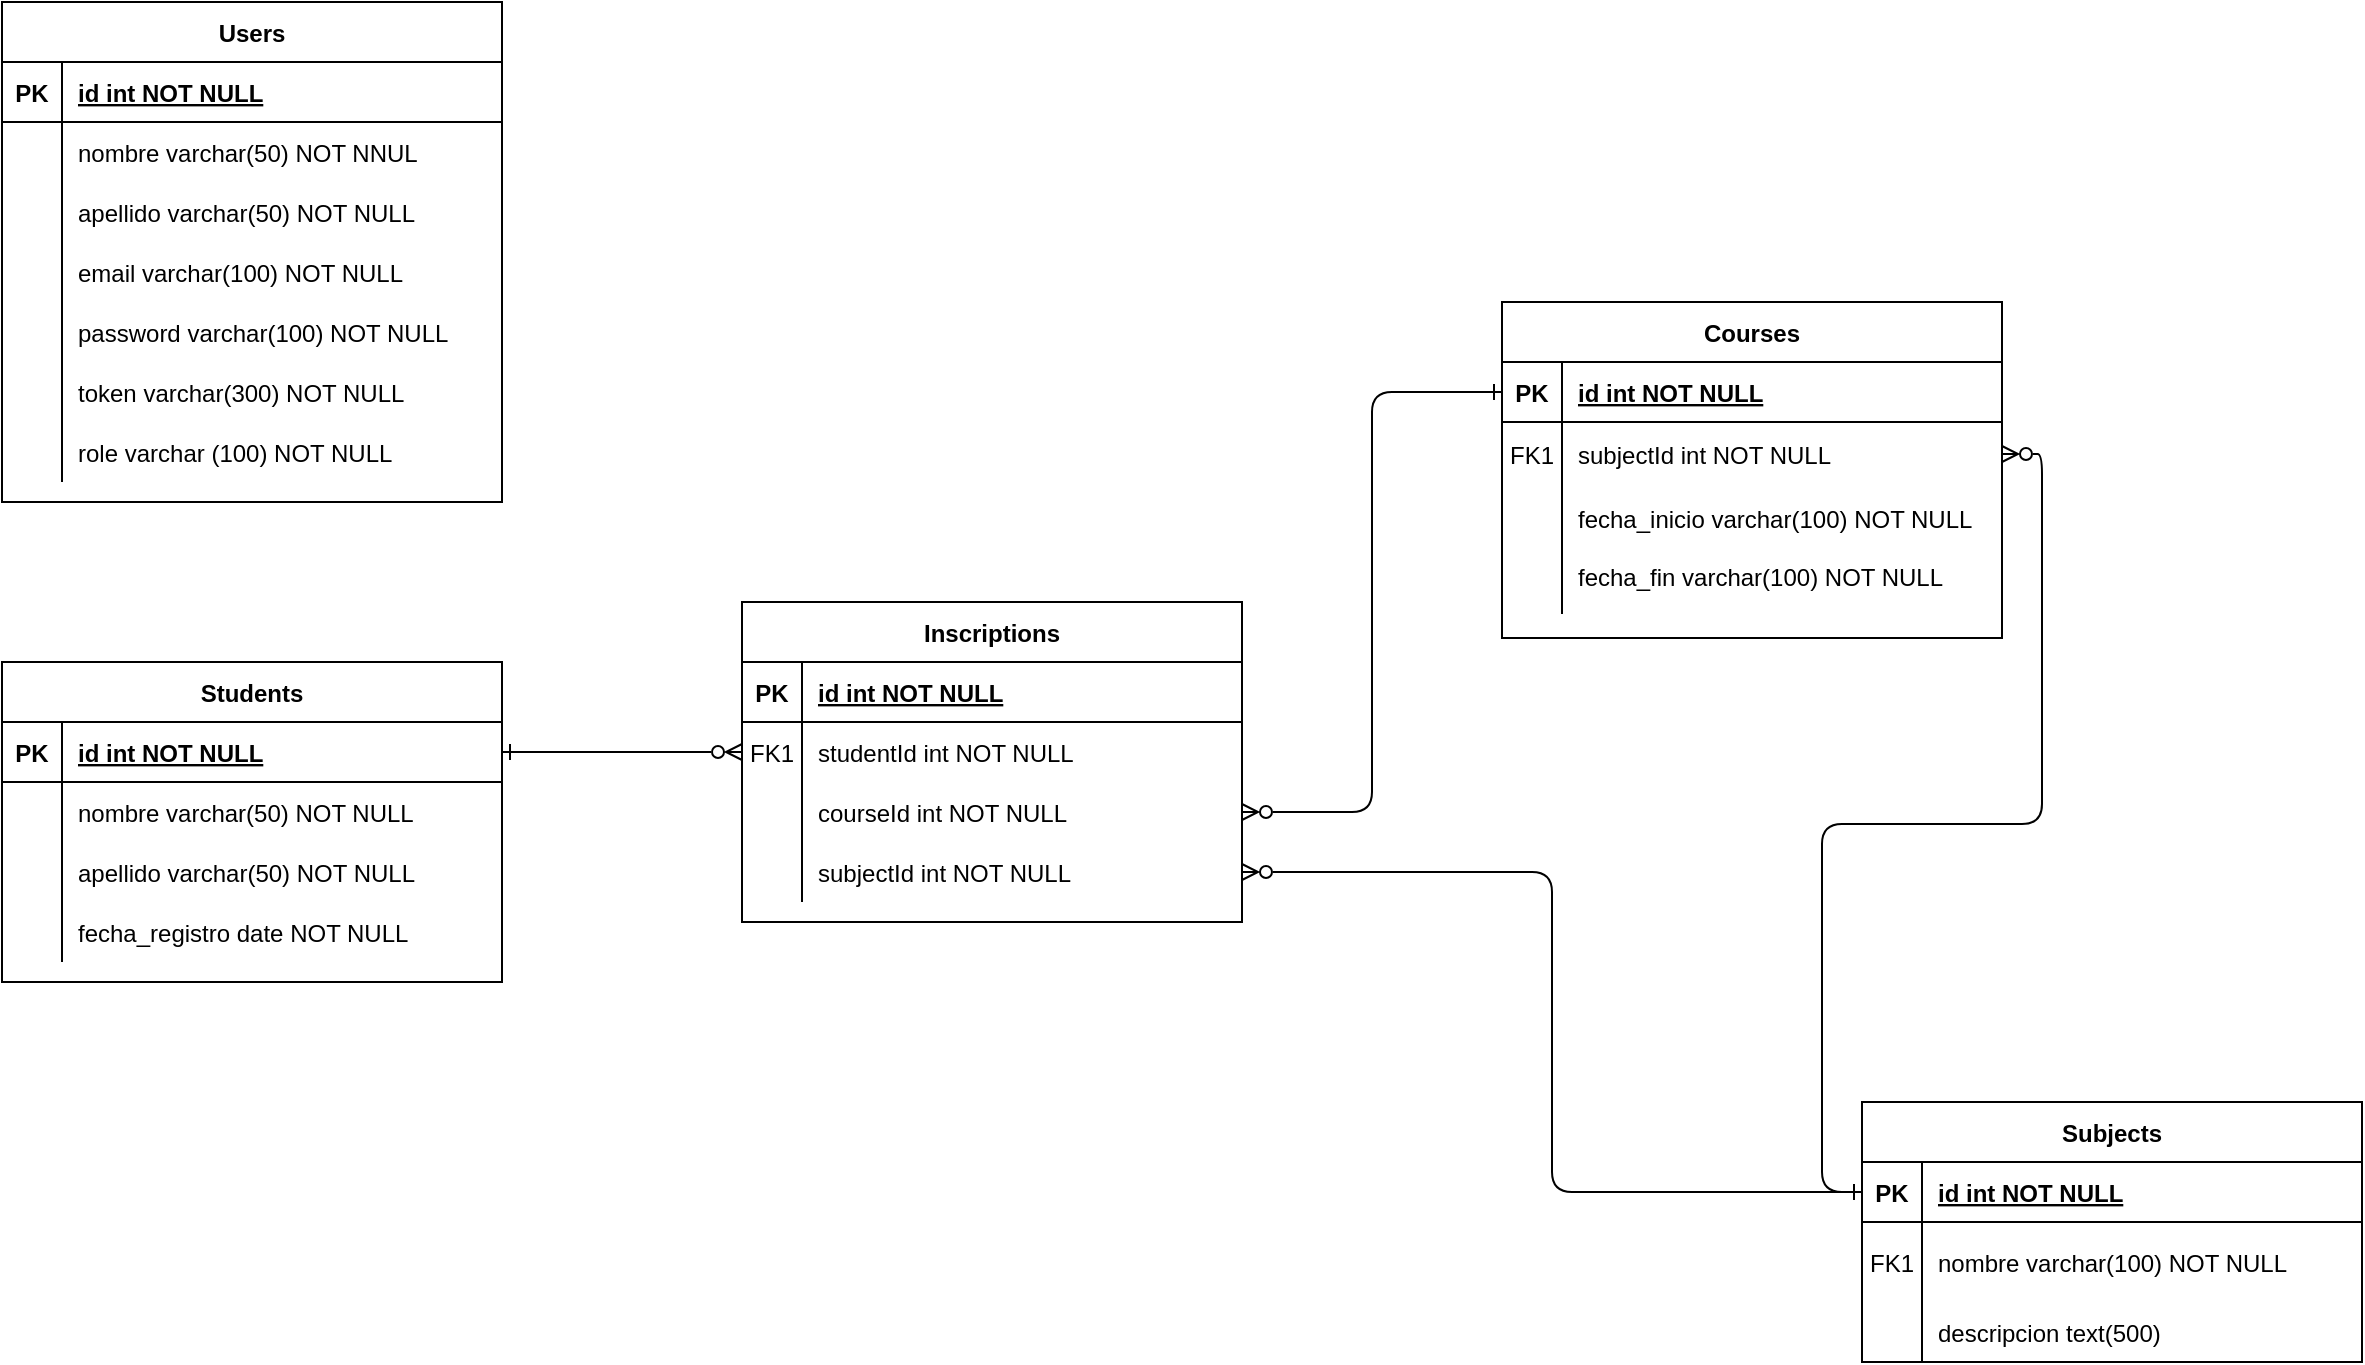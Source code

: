<mxfile>
    <diagram id="R2lEEEUBdFMjLlhIrx00" nombre="Page-1">
        <mxGraphModel dx="1395" dy="236" grid="1" gridSize="10" guides="1" tooltips="1" connect="1" arrows="1" fold="1" page="1" pageScale="1" pageWidth="850" pageHeight="1100" math="0" shadow="0" extFonts="Permanent Marker^https://fonts.googleapis.com/css?family=Permanent+Marker">
            <root>
                <mxCell id="0"/>
                <mxCell id="1" parent="0"/>
                <mxCell id="aKHoFoaBiYuZaeKjpAfl-1" value="Courses" style="shape=table;startSize=30;container=1;collapsible=1;childLayout=tableLayout;fixedRows=1;rowLines=0;fontStyle=1;align=center;resizeLast=1;" parent="1" vertex="1">
                    <mxGeometry x="150" y="360" width="250" height="168" as="geometry">
                        <mxRectangle x="90" y="370" width="80" height="30" as="alternateBounds"/>
                    </mxGeometry>
                </mxCell>
                <mxCell id="aKHoFoaBiYuZaeKjpAfl-2" value="" style="shape=partialRectangle;collapsible=0;dropTarget=0;pointerEvents=0;fillColor=none;points=[[0,0.5],[1,0.5]];portConstraint=eastwest;top=0;left=0;right=0;bottom=1;" parent="aKHoFoaBiYuZaeKjpAfl-1" vertex="1">
                    <mxGeometry y="30" width="250" height="30" as="geometry"/>
                </mxCell>
                <mxCell id="aKHoFoaBiYuZaeKjpAfl-3" value="PK" style="shape=partialRectangle;overflow=hidden;connectable=0;fillColor=none;top=0;left=0;bottom=0;right=0;fontStyle=1;" parent="aKHoFoaBiYuZaeKjpAfl-2" vertex="1">
                    <mxGeometry width="30" height="30" as="geometry">
                        <mxRectangle width="30" height="30" as="alternateBounds"/>
                    </mxGeometry>
                </mxCell>
                <mxCell id="aKHoFoaBiYuZaeKjpAfl-4" value="id int NOT NULL" style="shape=partialRectangle;overflow=hidden;connectable=0;fillColor=none;top=0;left=0;bottom=0;right=0;align=left;spacingLeft=6;fontStyle=5;" parent="aKHoFoaBiYuZaeKjpAfl-2" vertex="1">
                    <mxGeometry x="30" width="220" height="30" as="geometry">
                        <mxRectangle width="220" height="30" as="alternateBounds"/>
                    </mxGeometry>
                </mxCell>
                <mxCell id="aKHoFoaBiYuZaeKjpAfl-49" style="shape=partialRectangle;collapsible=0;dropTarget=0;pointerEvents=0;fillColor=none;points=[[0,0.5],[1,0.5]];portConstraint=eastwest;top=0;left=0;right=0;bottom=0;" parent="aKHoFoaBiYuZaeKjpAfl-1" vertex="1">
                    <mxGeometry y="60" width="250" height="32" as="geometry"/>
                </mxCell>
                <mxCell id="aKHoFoaBiYuZaeKjpAfl-50" value="FK1" style="shape=partialRectangle;overflow=hidden;connectable=0;fillColor=none;top=0;left=0;bottom=0;right=0;" parent="aKHoFoaBiYuZaeKjpAfl-49" vertex="1">
                    <mxGeometry width="30" height="32" as="geometry">
                        <mxRectangle width="30" height="32" as="alternateBounds"/>
                    </mxGeometry>
                </mxCell>
                <mxCell id="aKHoFoaBiYuZaeKjpAfl-51" value="subjectId int NOT NULL" style="shape=partialRectangle;overflow=hidden;connectable=0;fillColor=none;top=0;left=0;bottom=0;right=0;align=left;spacingLeft=6;verticalAlign=middle;" parent="aKHoFoaBiYuZaeKjpAfl-49" vertex="1">
                    <mxGeometry x="30" width="220" height="32" as="geometry">
                        <mxRectangle width="220" height="32" as="alternateBounds"/>
                    </mxGeometry>
                </mxCell>
                <mxCell id="aKHoFoaBiYuZaeKjpAfl-5" value="" style="shape=partialRectangle;collapsible=0;dropTarget=0;pointerEvents=0;fillColor=none;points=[[0,0.5],[1,0.5]];portConstraint=eastwest;top=0;left=0;right=0;bottom=0;" parent="aKHoFoaBiYuZaeKjpAfl-1" vertex="1">
                    <mxGeometry y="92" width="250" height="32" as="geometry"/>
                </mxCell>
                <mxCell id="aKHoFoaBiYuZaeKjpAfl-6" value="" style="shape=partialRectangle;overflow=hidden;connectable=0;fillColor=none;top=0;left=0;bottom=0;right=0;" parent="aKHoFoaBiYuZaeKjpAfl-5" vertex="1">
                    <mxGeometry width="30" height="32" as="geometry">
                        <mxRectangle width="30" height="32" as="alternateBounds"/>
                    </mxGeometry>
                </mxCell>
                <mxCell id="aKHoFoaBiYuZaeKjpAfl-7" value="fecha_inicio varchar(100) NOT NULL" style="shape=partialRectangle;overflow=hidden;connectable=0;fillColor=none;top=0;left=0;bottom=0;right=0;align=left;spacingLeft=6;verticalAlign=middle;" parent="aKHoFoaBiYuZaeKjpAfl-5" vertex="1">
                    <mxGeometry x="30" width="220" height="32" as="geometry">
                        <mxRectangle width="220" height="32" as="alternateBounds"/>
                    </mxGeometry>
                </mxCell>
                <mxCell id="aKHoFoaBiYuZaeKjpAfl-46" style="shape=partialRectangle;collapsible=0;dropTarget=0;pointerEvents=0;fillColor=none;points=[[0,0.5],[1,0.5]];portConstraint=eastwest;top=0;left=0;right=0;bottom=0;" parent="aKHoFoaBiYuZaeKjpAfl-1" vertex="1">
                    <mxGeometry y="124" width="250" height="32" as="geometry"/>
                </mxCell>
                <mxCell id="aKHoFoaBiYuZaeKjpAfl-47" style="shape=partialRectangle;overflow=hidden;connectable=0;fillColor=none;top=0;left=0;bottom=0;right=0;" parent="aKHoFoaBiYuZaeKjpAfl-46" vertex="1">
                    <mxGeometry width="30" height="32" as="geometry">
                        <mxRectangle width="30" height="32" as="alternateBounds"/>
                    </mxGeometry>
                </mxCell>
                <mxCell id="aKHoFoaBiYuZaeKjpAfl-48" value="fecha_fin varchar(100) NOT NULL" style="shape=partialRectangle;overflow=hidden;connectable=0;fillColor=none;top=0;left=0;bottom=0;right=0;align=left;spacingLeft=6;verticalAlign=top;" parent="aKHoFoaBiYuZaeKjpAfl-46" vertex="1">
                    <mxGeometry x="30" width="220" height="32" as="geometry">
                        <mxRectangle width="220" height="32" as="alternateBounds"/>
                    </mxGeometry>
                </mxCell>
                <mxCell id="aKHoFoaBiYuZaeKjpAfl-23" value="" style="edgeStyle=orthogonalEdgeStyle;rounded=1;orthogonalLoop=1;jettySize=auto;html=1;endArrow=ERzeroToMany;endFill=0;startArrow=ERone;startFill=0;entryX=1;entryY=0.5;entryDx=0;entryDy=0;exitX=0;exitY=0.5;exitDx=0;exitDy=0;" parent="1" source="aKHoFoaBiYuZaeKjpAfl-16" target="aKHoFoaBiYuZaeKjpAfl-49" edge="1">
                    <mxGeometry relative="1" as="geometry"/>
                </mxCell>
                <mxCell id="aKHoFoaBiYuZaeKjpAfl-15" value="Subjects" style="shape=table;startSize=30;container=1;collapsible=1;childLayout=tableLayout;fixedRows=1;rowLines=0;fontStyle=1;align=center;resizeLast=1;" parent="1" vertex="1">
                    <mxGeometry x="330" y="760" width="250" height="130" as="geometry">
                        <mxRectangle x="90" y="370" width="80" height="30" as="alternateBounds"/>
                    </mxGeometry>
                </mxCell>
                <mxCell id="aKHoFoaBiYuZaeKjpAfl-16" value="" style="shape=partialRectangle;collapsible=0;dropTarget=0;pointerEvents=0;fillColor=none;points=[[0,0.5],[1,0.5]];portConstraint=eastwest;top=0;left=0;right=0;bottom=1;" parent="aKHoFoaBiYuZaeKjpAfl-15" vertex="1">
                    <mxGeometry y="30" width="250" height="30" as="geometry"/>
                </mxCell>
                <mxCell id="aKHoFoaBiYuZaeKjpAfl-17" value="PK" style="shape=partialRectangle;overflow=hidden;connectable=0;fillColor=none;top=0;left=0;bottom=0;right=0;fontStyle=1;" parent="aKHoFoaBiYuZaeKjpAfl-16" vertex="1">
                    <mxGeometry width="30" height="30" as="geometry">
                        <mxRectangle width="30" height="30" as="alternateBounds"/>
                    </mxGeometry>
                </mxCell>
                <mxCell id="aKHoFoaBiYuZaeKjpAfl-18" value="id int NOT NULL" style="shape=partialRectangle;overflow=hidden;connectable=0;fillColor=none;top=0;left=0;bottom=0;right=0;align=left;spacingLeft=6;fontStyle=5;" parent="aKHoFoaBiYuZaeKjpAfl-16" vertex="1">
                    <mxGeometry x="30" width="220" height="30" as="geometry">
                        <mxRectangle width="220" height="30" as="alternateBounds"/>
                    </mxGeometry>
                </mxCell>
                <mxCell id="aKHoFoaBiYuZaeKjpAfl-19" value="" style="shape=partialRectangle;collapsible=0;dropTarget=0;pointerEvents=0;fillColor=none;points=[[0,0.5],[1,0.5]];portConstraint=eastwest;top=0;left=0;right=0;bottom=0;" parent="aKHoFoaBiYuZaeKjpAfl-15" vertex="1">
                    <mxGeometry y="60" width="250" height="40" as="geometry"/>
                </mxCell>
                <mxCell id="aKHoFoaBiYuZaeKjpAfl-20" value="FK1" style="shape=partialRectangle;overflow=hidden;connectable=0;fillColor=none;top=0;left=0;bottom=0;right=0;" parent="aKHoFoaBiYuZaeKjpAfl-19" vertex="1">
                    <mxGeometry width="30" height="40" as="geometry">
                        <mxRectangle width="30" height="40" as="alternateBounds"/>
                    </mxGeometry>
                </mxCell>
                <mxCell id="aKHoFoaBiYuZaeKjpAfl-21" value="nombre varchar(100) NOT NULL" style="shape=partialRectangle;overflow=hidden;connectable=0;fillColor=none;top=0;left=0;bottom=0;right=0;align=left;spacingLeft=6;verticalAlign=middle;" parent="aKHoFoaBiYuZaeKjpAfl-19" vertex="1">
                    <mxGeometry x="30" width="220" height="40" as="geometry">
                        <mxRectangle width="220" height="40" as="alternateBounds"/>
                    </mxGeometry>
                </mxCell>
                <mxCell id="aKHoFoaBiYuZaeKjpAfl-40" style="shape=partialRectangle;collapsible=0;dropTarget=0;pointerEvents=0;fillColor=none;points=[[0,0.5],[1,0.5]];portConstraint=eastwest;top=0;left=0;right=0;bottom=0;" parent="aKHoFoaBiYuZaeKjpAfl-15" vertex="1">
                    <mxGeometry y="100" width="250" height="30" as="geometry"/>
                </mxCell>
                <mxCell id="aKHoFoaBiYuZaeKjpAfl-41" style="shape=partialRectangle;overflow=hidden;connectable=0;fillColor=none;top=0;left=0;bottom=0;right=0;" parent="aKHoFoaBiYuZaeKjpAfl-40" vertex="1">
                    <mxGeometry width="30" height="30" as="geometry">
                        <mxRectangle width="30" height="30" as="alternateBounds"/>
                    </mxGeometry>
                </mxCell>
                <mxCell id="aKHoFoaBiYuZaeKjpAfl-42" value="descripcion text(500)" style="shape=partialRectangle;overflow=hidden;connectable=0;fillColor=none;top=0;left=0;bottom=0;right=0;align=left;spacingLeft=6;verticalAlign=middle;" parent="aKHoFoaBiYuZaeKjpAfl-40" vertex="1">
                    <mxGeometry x="30" width="220" height="30" as="geometry">
                        <mxRectangle width="220" height="30" as="alternateBounds"/>
                    </mxGeometry>
                </mxCell>
                <mxCell id="aKHoFoaBiYuZaeKjpAfl-52" value="Students" style="shape=table;startSize=30;container=1;collapsible=1;childLayout=tableLayout;fixedRows=1;rowLines=0;fontStyle=1;align=center;resizeLast=1;" parent="1" vertex="1">
                    <mxGeometry x="-600" y="540" width="250" height="160" as="geometry"/>
                </mxCell>
                <mxCell id="aKHoFoaBiYuZaeKjpAfl-53" value="" style="shape=partialRectangle;collapsible=0;dropTarget=0;pointerEvents=0;fillColor=none;points=[[0,0.5],[1,0.5]];portConstraint=eastwest;top=0;left=0;right=0;bottom=1;" parent="aKHoFoaBiYuZaeKjpAfl-52" vertex="1">
                    <mxGeometry y="30" width="250" height="30" as="geometry"/>
                </mxCell>
                <mxCell id="aKHoFoaBiYuZaeKjpAfl-54" value="PK" style="shape=partialRectangle;overflow=hidden;connectable=0;fillColor=none;top=0;left=0;bottom=0;right=0;fontStyle=1;" parent="aKHoFoaBiYuZaeKjpAfl-53" vertex="1">
                    <mxGeometry width="30" height="30" as="geometry">
                        <mxRectangle width="30" height="30" as="alternateBounds"/>
                    </mxGeometry>
                </mxCell>
                <mxCell id="aKHoFoaBiYuZaeKjpAfl-55" value="id int NOT NULL " style="shape=partialRectangle;overflow=hidden;connectable=0;fillColor=none;top=0;left=0;bottom=0;right=0;align=left;spacingLeft=6;fontStyle=5;" parent="aKHoFoaBiYuZaeKjpAfl-53" vertex="1">
                    <mxGeometry x="30" width="220" height="30" as="geometry">
                        <mxRectangle width="220" height="30" as="alternateBounds"/>
                    </mxGeometry>
                </mxCell>
                <mxCell id="aKHoFoaBiYuZaeKjpAfl-56" value="" style="shape=partialRectangle;collapsible=0;dropTarget=0;pointerEvents=0;fillColor=none;points=[[0,0.5],[1,0.5]];portConstraint=eastwest;top=0;left=0;right=0;bottom=0;" parent="aKHoFoaBiYuZaeKjpAfl-52" vertex="1">
                    <mxGeometry y="60" width="250" height="30" as="geometry"/>
                </mxCell>
                <mxCell id="aKHoFoaBiYuZaeKjpAfl-57" value="" style="shape=partialRectangle;overflow=hidden;connectable=0;fillColor=none;top=0;left=0;bottom=0;right=0;" parent="aKHoFoaBiYuZaeKjpAfl-56" vertex="1">
                    <mxGeometry width="30" height="30" as="geometry">
                        <mxRectangle width="30" height="30" as="alternateBounds"/>
                    </mxGeometry>
                </mxCell>
                <mxCell id="aKHoFoaBiYuZaeKjpAfl-58" value="nombre varchar(50) NOT NULL" style="shape=partialRectangle;overflow=hidden;connectable=0;fillColor=none;top=0;left=0;bottom=0;right=0;align=left;spacingLeft=6;" parent="aKHoFoaBiYuZaeKjpAfl-56" vertex="1">
                    <mxGeometry x="30" width="220" height="30" as="geometry">
                        <mxRectangle width="220" height="30" as="alternateBounds"/>
                    </mxGeometry>
                </mxCell>
                <mxCell id="aKHoFoaBiYuZaeKjpAfl-59" style="shape=partialRectangle;collapsible=0;dropTarget=0;pointerEvents=0;fillColor=none;points=[[0,0.5],[1,0.5]];portConstraint=eastwest;top=0;left=0;right=0;bottom=0;" parent="aKHoFoaBiYuZaeKjpAfl-52" vertex="1">
                    <mxGeometry y="90" width="250" height="30" as="geometry"/>
                </mxCell>
                <mxCell id="aKHoFoaBiYuZaeKjpAfl-60" style="shape=partialRectangle;overflow=hidden;connectable=0;fillColor=none;top=0;left=0;bottom=0;right=0;" parent="aKHoFoaBiYuZaeKjpAfl-59" vertex="1">
                    <mxGeometry width="30" height="30" as="geometry">
                        <mxRectangle width="30" height="30" as="alternateBounds"/>
                    </mxGeometry>
                </mxCell>
                <mxCell id="aKHoFoaBiYuZaeKjpAfl-61" value="apellido varchar(50) NOT NULL" style="shape=partialRectangle;overflow=hidden;connectable=0;fillColor=none;top=0;left=0;bottom=0;right=0;align=left;spacingLeft=6;" parent="aKHoFoaBiYuZaeKjpAfl-59" vertex="1">
                    <mxGeometry x="30" width="220" height="30" as="geometry">
                        <mxRectangle width="220" height="30" as="alternateBounds"/>
                    </mxGeometry>
                </mxCell>
                <mxCell id="aKHoFoaBiYuZaeKjpAfl-62" style="shape=partialRectangle;collapsible=0;dropTarget=0;pointerEvents=0;fillColor=none;points=[[0,0.5],[1,0.5]];portConstraint=eastwest;top=0;left=0;right=0;bottom=0;" parent="aKHoFoaBiYuZaeKjpAfl-52" vertex="1">
                    <mxGeometry y="120" width="250" height="30" as="geometry"/>
                </mxCell>
                <mxCell id="aKHoFoaBiYuZaeKjpAfl-63" style="shape=partialRectangle;overflow=hidden;connectable=0;fillColor=none;top=0;left=0;bottom=0;right=0;" parent="aKHoFoaBiYuZaeKjpAfl-62" vertex="1">
                    <mxGeometry width="30" height="30" as="geometry">
                        <mxRectangle width="30" height="30" as="alternateBounds"/>
                    </mxGeometry>
                </mxCell>
                <mxCell id="aKHoFoaBiYuZaeKjpAfl-64" value="fecha_registro date NOT NULL" style="shape=partialRectangle;overflow=hidden;connectable=0;fillColor=none;top=0;left=0;bottom=0;right=0;align=left;spacingLeft=6;" parent="aKHoFoaBiYuZaeKjpAfl-62" vertex="1">
                    <mxGeometry x="30" width="220" height="30" as="geometry">
                        <mxRectangle width="220" height="30" as="alternateBounds"/>
                    </mxGeometry>
                </mxCell>
                <mxCell id="aKHoFoaBiYuZaeKjpAfl-77" value="Inscriptions" style="shape=table;startSize=30;container=1;collapsible=1;childLayout=tableLayout;fixedRows=1;rowLines=0;fontStyle=1;align=center;resizeLast=1;" parent="1" vertex="1">
                    <mxGeometry x="-230" y="510" width="250" height="160" as="geometry"/>
                </mxCell>
                <mxCell id="aKHoFoaBiYuZaeKjpAfl-78" value="" style="shape=partialRectangle;collapsible=0;dropTarget=0;pointerEvents=0;fillColor=none;points=[[0,0.5],[1,0.5]];portConstraint=eastwest;top=0;left=0;right=0;bottom=1;" parent="aKHoFoaBiYuZaeKjpAfl-77" vertex="1">
                    <mxGeometry y="30" width="250" height="30" as="geometry"/>
                </mxCell>
                <mxCell id="aKHoFoaBiYuZaeKjpAfl-79" value="PK" style="shape=partialRectangle;overflow=hidden;connectable=0;fillColor=none;top=0;left=0;bottom=0;right=0;fontStyle=1;" parent="aKHoFoaBiYuZaeKjpAfl-78" vertex="1">
                    <mxGeometry width="30" height="30" as="geometry">
                        <mxRectangle width="30" height="30" as="alternateBounds"/>
                    </mxGeometry>
                </mxCell>
                <mxCell id="aKHoFoaBiYuZaeKjpAfl-80" value="id int NOT NULL " style="shape=partialRectangle;overflow=hidden;connectable=0;fillColor=none;top=0;left=0;bottom=0;right=0;align=left;spacingLeft=6;fontStyle=5;" parent="aKHoFoaBiYuZaeKjpAfl-78" vertex="1">
                    <mxGeometry x="30" width="220" height="30" as="geometry">
                        <mxRectangle width="220" height="30" as="alternateBounds"/>
                    </mxGeometry>
                </mxCell>
                <mxCell id="aKHoFoaBiYuZaeKjpAfl-81" value="" style="shape=partialRectangle;collapsible=0;dropTarget=0;pointerEvents=0;fillColor=none;points=[[0,0.5],[1,0.5]];portConstraint=eastwest;top=0;left=0;right=0;bottom=0;" parent="aKHoFoaBiYuZaeKjpAfl-77" vertex="1">
                    <mxGeometry y="60" width="250" height="30" as="geometry"/>
                </mxCell>
                <mxCell id="aKHoFoaBiYuZaeKjpAfl-82" value="FK1" style="shape=partialRectangle;overflow=hidden;connectable=0;fillColor=none;top=0;left=0;bottom=0;right=0;" parent="aKHoFoaBiYuZaeKjpAfl-81" vertex="1">
                    <mxGeometry width="30" height="30" as="geometry">
                        <mxRectangle width="30" height="30" as="alternateBounds"/>
                    </mxGeometry>
                </mxCell>
                <mxCell id="aKHoFoaBiYuZaeKjpAfl-83" value="studentId int NOT NULL" style="shape=partialRectangle;overflow=hidden;connectable=0;fillColor=none;top=0;left=0;bottom=0;right=0;align=left;spacingLeft=6;" parent="aKHoFoaBiYuZaeKjpAfl-81" vertex="1">
                    <mxGeometry x="30" width="220" height="30" as="geometry">
                        <mxRectangle width="220" height="30" as="alternateBounds"/>
                    </mxGeometry>
                </mxCell>
                <mxCell id="aKHoFoaBiYuZaeKjpAfl-84" style="shape=partialRectangle;collapsible=0;dropTarget=0;pointerEvents=0;fillColor=none;points=[[0,0.5],[1,0.5]];portConstraint=eastwest;top=0;left=0;right=0;bottom=0;" parent="aKHoFoaBiYuZaeKjpAfl-77" vertex="1">
                    <mxGeometry y="90" width="250" height="30" as="geometry"/>
                </mxCell>
                <mxCell id="aKHoFoaBiYuZaeKjpAfl-85" style="shape=partialRectangle;overflow=hidden;connectable=0;fillColor=none;top=0;left=0;bottom=0;right=0;" parent="aKHoFoaBiYuZaeKjpAfl-84" vertex="1">
                    <mxGeometry width="30" height="30" as="geometry">
                        <mxRectangle width="30" height="30" as="alternateBounds"/>
                    </mxGeometry>
                </mxCell>
                <mxCell id="aKHoFoaBiYuZaeKjpAfl-86" value="courseId int NOT NULL" style="shape=partialRectangle;overflow=hidden;connectable=0;fillColor=none;top=0;left=0;bottom=0;right=0;align=left;spacingLeft=6;" parent="aKHoFoaBiYuZaeKjpAfl-84" vertex="1">
                    <mxGeometry x="30" width="220" height="30" as="geometry">
                        <mxRectangle width="220" height="30" as="alternateBounds"/>
                    </mxGeometry>
                </mxCell>
                <mxCell id="aKHoFoaBiYuZaeKjpAfl-87" style="shape=partialRectangle;collapsible=0;dropTarget=0;pointerEvents=0;fillColor=none;points=[[0,0.5],[1,0.5]];portConstraint=eastwest;top=0;left=0;right=0;bottom=0;" parent="aKHoFoaBiYuZaeKjpAfl-77" vertex="1">
                    <mxGeometry y="120" width="250" height="30" as="geometry"/>
                </mxCell>
                <mxCell id="aKHoFoaBiYuZaeKjpAfl-88" style="shape=partialRectangle;overflow=hidden;connectable=0;fillColor=none;top=0;left=0;bottom=0;right=0;" parent="aKHoFoaBiYuZaeKjpAfl-87" vertex="1">
                    <mxGeometry width="30" height="30" as="geometry">
                        <mxRectangle width="30" height="30" as="alternateBounds"/>
                    </mxGeometry>
                </mxCell>
                <mxCell id="aKHoFoaBiYuZaeKjpAfl-89" value="subjectId int NOT NULL" style="shape=partialRectangle;overflow=hidden;connectable=0;fillColor=none;top=0;left=0;bottom=0;right=0;align=left;spacingLeft=6;" parent="aKHoFoaBiYuZaeKjpAfl-87" vertex="1">
                    <mxGeometry x="30" width="220" height="30" as="geometry">
                        <mxRectangle width="220" height="30" as="alternateBounds"/>
                    </mxGeometry>
                </mxCell>
                <mxCell id="aKHoFoaBiYuZaeKjpAfl-102" style="edgeStyle=orthogonalEdgeStyle;rounded=1;orthogonalLoop=1;jettySize=auto;html=1;entryX=0;entryY=0.5;entryDx=0;entryDy=0;endArrow=ERzeroToMany;endFill=0;startArrow=ERone;startFill=0;" parent="1" source="aKHoFoaBiYuZaeKjpAfl-53" target="aKHoFoaBiYuZaeKjpAfl-81" edge="1">
                    <mxGeometry relative="1" as="geometry"/>
                </mxCell>
                <mxCell id="aKHoFoaBiYuZaeKjpAfl-103" style="edgeStyle=orthogonalEdgeStyle;rounded=1;orthogonalLoop=1;jettySize=auto;html=1;endArrow=ERzeroToMany;endFill=0;startArrow=ERone;startFill=0;" parent="1" source="aKHoFoaBiYuZaeKjpAfl-2" target="aKHoFoaBiYuZaeKjpAfl-84" edge="1">
                    <mxGeometry relative="1" as="geometry"/>
                </mxCell>
                <mxCell id="aKHoFoaBiYuZaeKjpAfl-104" style="edgeStyle=orthogonalEdgeStyle;rounded=1;orthogonalLoop=1;jettySize=auto;html=1;entryX=1;entryY=0.5;entryDx=0;entryDy=0;endArrow=ERzeroToMany;endFill=0;startArrow=ERone;startFill=0;" parent="1" source="aKHoFoaBiYuZaeKjpAfl-16" target="aKHoFoaBiYuZaeKjpAfl-87" edge="1">
                    <mxGeometry relative="1" as="geometry"/>
                </mxCell>
                <mxCell id="aKHoFoaBiYuZaeKjpAfl-105" value="Users" style="shape=table;startSize=30;container=1;collapsible=1;childLayout=tableLayout;fixedRows=1;rowLines=0;fontStyle=1;align=center;resizeLast=1;" parent="1" vertex="1">
                    <mxGeometry x="-600" y="210" width="250" height="250" as="geometry"/>
                </mxCell>
                <mxCell id="aKHoFoaBiYuZaeKjpAfl-106" value="" style="shape=partialRectangle;collapsible=0;dropTarget=0;pointerEvents=0;fillColor=none;points=[[0,0.5],[1,0.5]];portConstraint=eastwest;top=0;left=0;right=0;bottom=1;" parent="aKHoFoaBiYuZaeKjpAfl-105" vertex="1">
                    <mxGeometry y="30" width="250" height="30" as="geometry"/>
                </mxCell>
                <mxCell id="aKHoFoaBiYuZaeKjpAfl-107" value="PK" style="shape=partialRectangle;overflow=hidden;connectable=0;fillColor=none;top=0;left=0;bottom=0;right=0;fontStyle=1;" parent="aKHoFoaBiYuZaeKjpAfl-106" vertex="1">
                    <mxGeometry width="30" height="30" as="geometry">
                        <mxRectangle width="30" height="30" as="alternateBounds"/>
                    </mxGeometry>
                </mxCell>
                <mxCell id="aKHoFoaBiYuZaeKjpAfl-108" value="id int NOT NULL " style="shape=partialRectangle;overflow=hidden;connectable=0;fillColor=none;top=0;left=0;bottom=0;right=0;align=left;spacingLeft=6;fontStyle=5;" parent="aKHoFoaBiYuZaeKjpAfl-106" vertex="1">
                    <mxGeometry x="30" width="220" height="30" as="geometry">
                        <mxRectangle width="220" height="30" as="alternateBounds"/>
                    </mxGeometry>
                </mxCell>
                <mxCell id="aKHoFoaBiYuZaeKjpAfl-109" value="" style="shape=partialRectangle;collapsible=0;dropTarget=0;pointerEvents=0;fillColor=none;points=[[0,0.5],[1,0.5]];portConstraint=eastwest;top=0;left=0;right=0;bottom=0;" parent="aKHoFoaBiYuZaeKjpAfl-105" vertex="1">
                    <mxGeometry y="60" width="250" height="30" as="geometry"/>
                </mxCell>
                <mxCell id="aKHoFoaBiYuZaeKjpAfl-110" value="" style="shape=partialRectangle;overflow=hidden;connectable=0;fillColor=none;top=0;left=0;bottom=0;right=0;" parent="aKHoFoaBiYuZaeKjpAfl-109" vertex="1">
                    <mxGeometry width="30" height="30" as="geometry">
                        <mxRectangle width="30" height="30" as="alternateBounds"/>
                    </mxGeometry>
                </mxCell>
                <mxCell id="aKHoFoaBiYuZaeKjpAfl-111" value="nombre varchar(50) NOT NNUL" style="shape=partialRectangle;overflow=hidden;connectable=0;fillColor=none;top=0;left=0;bottom=0;right=0;align=left;spacingLeft=6;" parent="aKHoFoaBiYuZaeKjpAfl-109" vertex="1">
                    <mxGeometry x="30" width="220" height="30" as="geometry">
                        <mxRectangle width="220" height="30" as="alternateBounds"/>
                    </mxGeometry>
                </mxCell>
                <mxCell id="aKHoFoaBiYuZaeKjpAfl-112" style="shape=partialRectangle;collapsible=0;dropTarget=0;pointerEvents=0;fillColor=none;points=[[0,0.5],[1,0.5]];portConstraint=eastwest;top=0;left=0;right=0;bottom=0;" parent="aKHoFoaBiYuZaeKjpAfl-105" vertex="1">
                    <mxGeometry y="90" width="250" height="30" as="geometry"/>
                </mxCell>
                <mxCell id="aKHoFoaBiYuZaeKjpAfl-113" style="shape=partialRectangle;overflow=hidden;connectable=0;fillColor=none;top=0;left=0;bottom=0;right=0;" parent="aKHoFoaBiYuZaeKjpAfl-112" vertex="1">
                    <mxGeometry width="30" height="30" as="geometry">
                        <mxRectangle width="30" height="30" as="alternateBounds"/>
                    </mxGeometry>
                </mxCell>
                <mxCell id="aKHoFoaBiYuZaeKjpAfl-114" value="apellido varchar(50) NOT NULL" style="shape=partialRectangle;overflow=hidden;connectable=0;fillColor=none;top=0;left=0;bottom=0;right=0;align=left;spacingLeft=6;" parent="aKHoFoaBiYuZaeKjpAfl-112" vertex="1">
                    <mxGeometry x="30" width="220" height="30" as="geometry">
                        <mxRectangle width="220" height="30" as="alternateBounds"/>
                    </mxGeometry>
                </mxCell>
                <mxCell id="aKHoFoaBiYuZaeKjpAfl-115" style="shape=partialRectangle;collapsible=0;dropTarget=0;pointerEvents=0;fillColor=none;points=[[0,0.5],[1,0.5]];portConstraint=eastwest;top=0;left=0;right=0;bottom=0;" parent="aKHoFoaBiYuZaeKjpAfl-105" vertex="1">
                    <mxGeometry y="120" width="250" height="30" as="geometry"/>
                </mxCell>
                <mxCell id="aKHoFoaBiYuZaeKjpAfl-116" style="shape=partialRectangle;overflow=hidden;connectable=0;fillColor=none;top=0;left=0;bottom=0;right=0;" parent="aKHoFoaBiYuZaeKjpAfl-115" vertex="1">
                    <mxGeometry width="30" height="30" as="geometry">
                        <mxRectangle width="30" height="30" as="alternateBounds"/>
                    </mxGeometry>
                </mxCell>
                <mxCell id="aKHoFoaBiYuZaeKjpAfl-117" value="email varchar(100) NOT NULL" style="shape=partialRectangle;overflow=hidden;connectable=0;fillColor=none;top=0;left=0;bottom=0;right=0;align=left;spacingLeft=6;" parent="aKHoFoaBiYuZaeKjpAfl-115" vertex="1">
                    <mxGeometry x="30" width="220" height="30" as="geometry">
                        <mxRectangle width="220" height="30" as="alternateBounds"/>
                    </mxGeometry>
                </mxCell>
                <mxCell id="aKHoFoaBiYuZaeKjpAfl-118" style="shape=partialRectangle;collapsible=0;dropTarget=0;pointerEvents=0;fillColor=none;points=[[0,0.5],[1,0.5]];portConstraint=eastwest;top=0;left=0;right=0;bottom=0;" parent="aKHoFoaBiYuZaeKjpAfl-105" vertex="1">
                    <mxGeometry y="150" width="250" height="30" as="geometry"/>
                </mxCell>
                <mxCell id="aKHoFoaBiYuZaeKjpAfl-119" style="shape=partialRectangle;overflow=hidden;connectable=0;fillColor=none;top=0;left=0;bottom=0;right=0;" parent="aKHoFoaBiYuZaeKjpAfl-118" vertex="1">
                    <mxGeometry width="30" height="30" as="geometry">
                        <mxRectangle width="30" height="30" as="alternateBounds"/>
                    </mxGeometry>
                </mxCell>
                <mxCell id="aKHoFoaBiYuZaeKjpAfl-120" value="password varchar(100) NOT NULL" style="shape=partialRectangle;overflow=hidden;connectable=0;fillColor=none;top=0;left=0;bottom=0;right=0;align=left;spacingLeft=6;" parent="aKHoFoaBiYuZaeKjpAfl-118" vertex="1">
                    <mxGeometry x="30" width="220" height="30" as="geometry">
                        <mxRectangle width="220" height="30" as="alternateBounds"/>
                    </mxGeometry>
                </mxCell>
                <mxCell id="aKHoFoaBiYuZaeKjpAfl-121" style="shape=partialRectangle;collapsible=0;dropTarget=0;pointerEvents=0;fillColor=none;points=[[0,0.5],[1,0.5]];portConstraint=eastwest;top=0;left=0;right=0;bottom=0;" parent="aKHoFoaBiYuZaeKjpAfl-105" vertex="1">
                    <mxGeometry y="180" width="250" height="30" as="geometry"/>
                </mxCell>
                <mxCell id="aKHoFoaBiYuZaeKjpAfl-122" style="shape=partialRectangle;overflow=hidden;connectable=0;fillColor=none;top=0;left=0;bottom=0;right=0;" parent="aKHoFoaBiYuZaeKjpAfl-121" vertex="1">
                    <mxGeometry width="30" height="30" as="geometry">
                        <mxRectangle width="30" height="30" as="alternateBounds"/>
                    </mxGeometry>
                </mxCell>
                <mxCell id="aKHoFoaBiYuZaeKjpAfl-123" value="token varchar(300) NOT NULL" style="shape=partialRectangle;overflow=hidden;connectable=0;fillColor=none;top=0;left=0;bottom=0;right=0;align=left;spacingLeft=6;" parent="aKHoFoaBiYuZaeKjpAfl-121" vertex="1">
                    <mxGeometry x="30" width="220" height="30" as="geometry">
                        <mxRectangle width="220" height="30" as="alternateBounds"/>
                    </mxGeometry>
                </mxCell>
                <mxCell id="aKHoFoaBiYuZaeKjpAfl-124" style="shape=partialRectangle;collapsible=0;dropTarget=0;pointerEvents=0;fillColor=none;points=[[0,0.5],[1,0.5]];portConstraint=eastwest;top=0;left=0;right=0;bottom=0;" parent="aKHoFoaBiYuZaeKjpAfl-105" vertex="1">
                    <mxGeometry y="210" width="250" height="30" as="geometry"/>
                </mxCell>
                <mxCell id="aKHoFoaBiYuZaeKjpAfl-125" style="shape=partialRectangle;overflow=hidden;connectable=0;fillColor=none;top=0;left=0;bottom=0;right=0;" parent="aKHoFoaBiYuZaeKjpAfl-124" vertex="1">
                    <mxGeometry width="30" height="30" as="geometry">
                        <mxRectangle width="30" height="30" as="alternateBounds"/>
                    </mxGeometry>
                </mxCell>
                <mxCell id="aKHoFoaBiYuZaeKjpAfl-126" value="role varchar (100) NOT NULL" style="shape=partialRectangle;overflow=hidden;connectable=0;fillColor=none;top=0;left=0;bottom=0;right=0;align=left;spacingLeft=6;" parent="aKHoFoaBiYuZaeKjpAfl-124" vertex="1">
                    <mxGeometry x="30" width="220" height="30" as="geometry">
                        <mxRectangle width="220" height="30" as="alternateBounds"/>
                    </mxGeometry>
                </mxCell>
            </root>
        </mxGraphModel>
    </diagram>
</mxfile>
